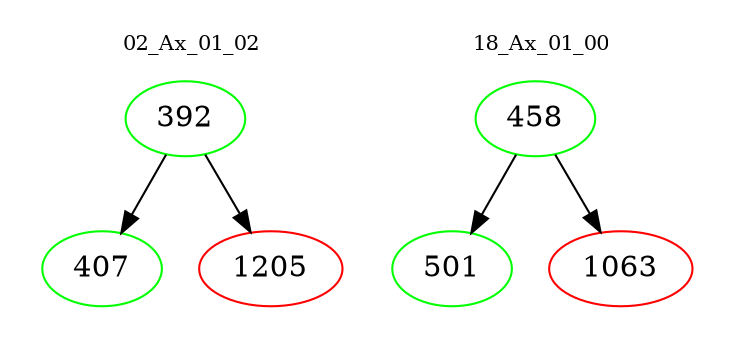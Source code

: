 digraph{
subgraph cluster_0 {
color = white
label = "02_Ax_01_02";
fontsize=10;
T0_392 [label="392", color="green"]
T0_392 -> T0_407 [color="black"]
T0_407 [label="407", color="green"]
T0_392 -> T0_1205 [color="black"]
T0_1205 [label="1205", color="red"]
}
subgraph cluster_1 {
color = white
label = "18_Ax_01_00";
fontsize=10;
T1_458 [label="458", color="green"]
T1_458 -> T1_501 [color="black"]
T1_501 [label="501", color="green"]
T1_458 -> T1_1063 [color="black"]
T1_1063 [label="1063", color="red"]
}
}
